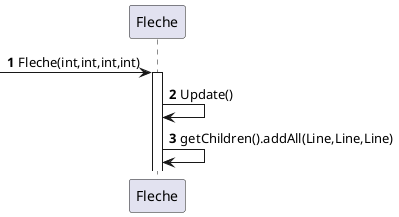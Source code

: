 @startuml
'https://plantuml.com/sequence-diagram

autonumber

 -> Fleche: Fleche(int,int,int,int)
activate Fleche
Fleche -> Fleche: Update()
Fleche -> Fleche: getChildren().addAll(Line,Line,Line)


@enduml
